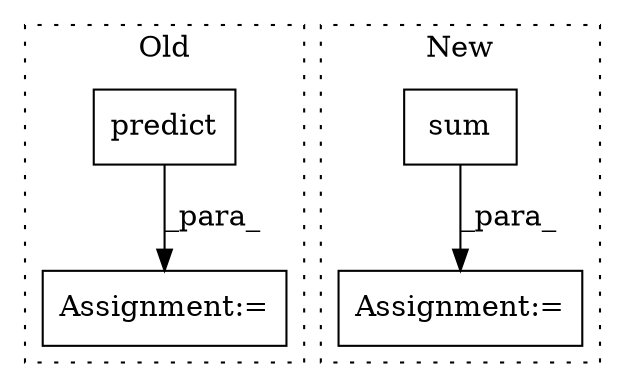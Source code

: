 digraph G {
subgraph cluster0 {
1 [label="predict" a="32" s="1555,1564" l="8,1" shape="box"];
4 [label="Assignment:=" a="7" s="1544" l="1" shape="box"];
label = "Old";
style="dotted";
}
subgraph cluster1 {
2 [label="sum" a="32" s="1656" l="5" shape="box"];
3 [label="Assignment:=" a="7" s="1650" l="1" shape="box"];
label = "New";
style="dotted";
}
1 -> 4 [label="_para_"];
2 -> 3 [label="_para_"];
}